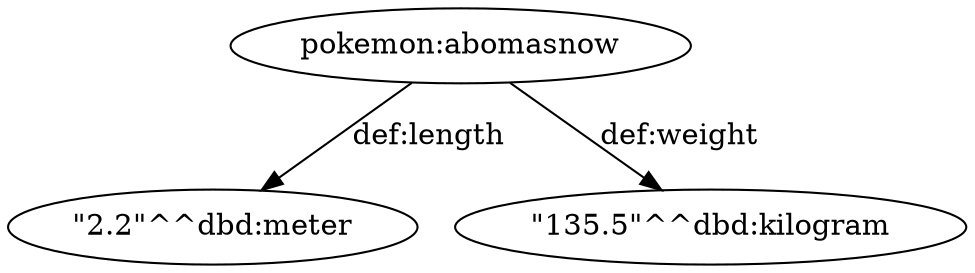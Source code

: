 digraph g {
  abomasnow [label=<pokemon:abomasnow>];
  abomasnowLength [label=<"2.2"^^dbd:meter>];
  abomasnowWeight [label=<"135.5"^^dbd:kilogram>];
  abomasnow -> abomasnowLength [label=<def:length>];
  abomasnow -> abomasnowWeight [label=<def:weight>];
}
